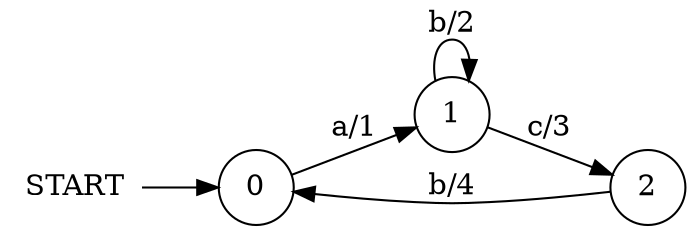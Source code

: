digraph G{
    rankdir = LR
    node[shape=circle]
    3[shape = plaintext, label = "START"]
    3 -> 0
    0 -> 1 [label = "a/1"]
    1 -> 1 [label = "b/2"]
    1 -> 2 [label = "c/3"]
    2 -> 0 [label = "b/4"]
}
